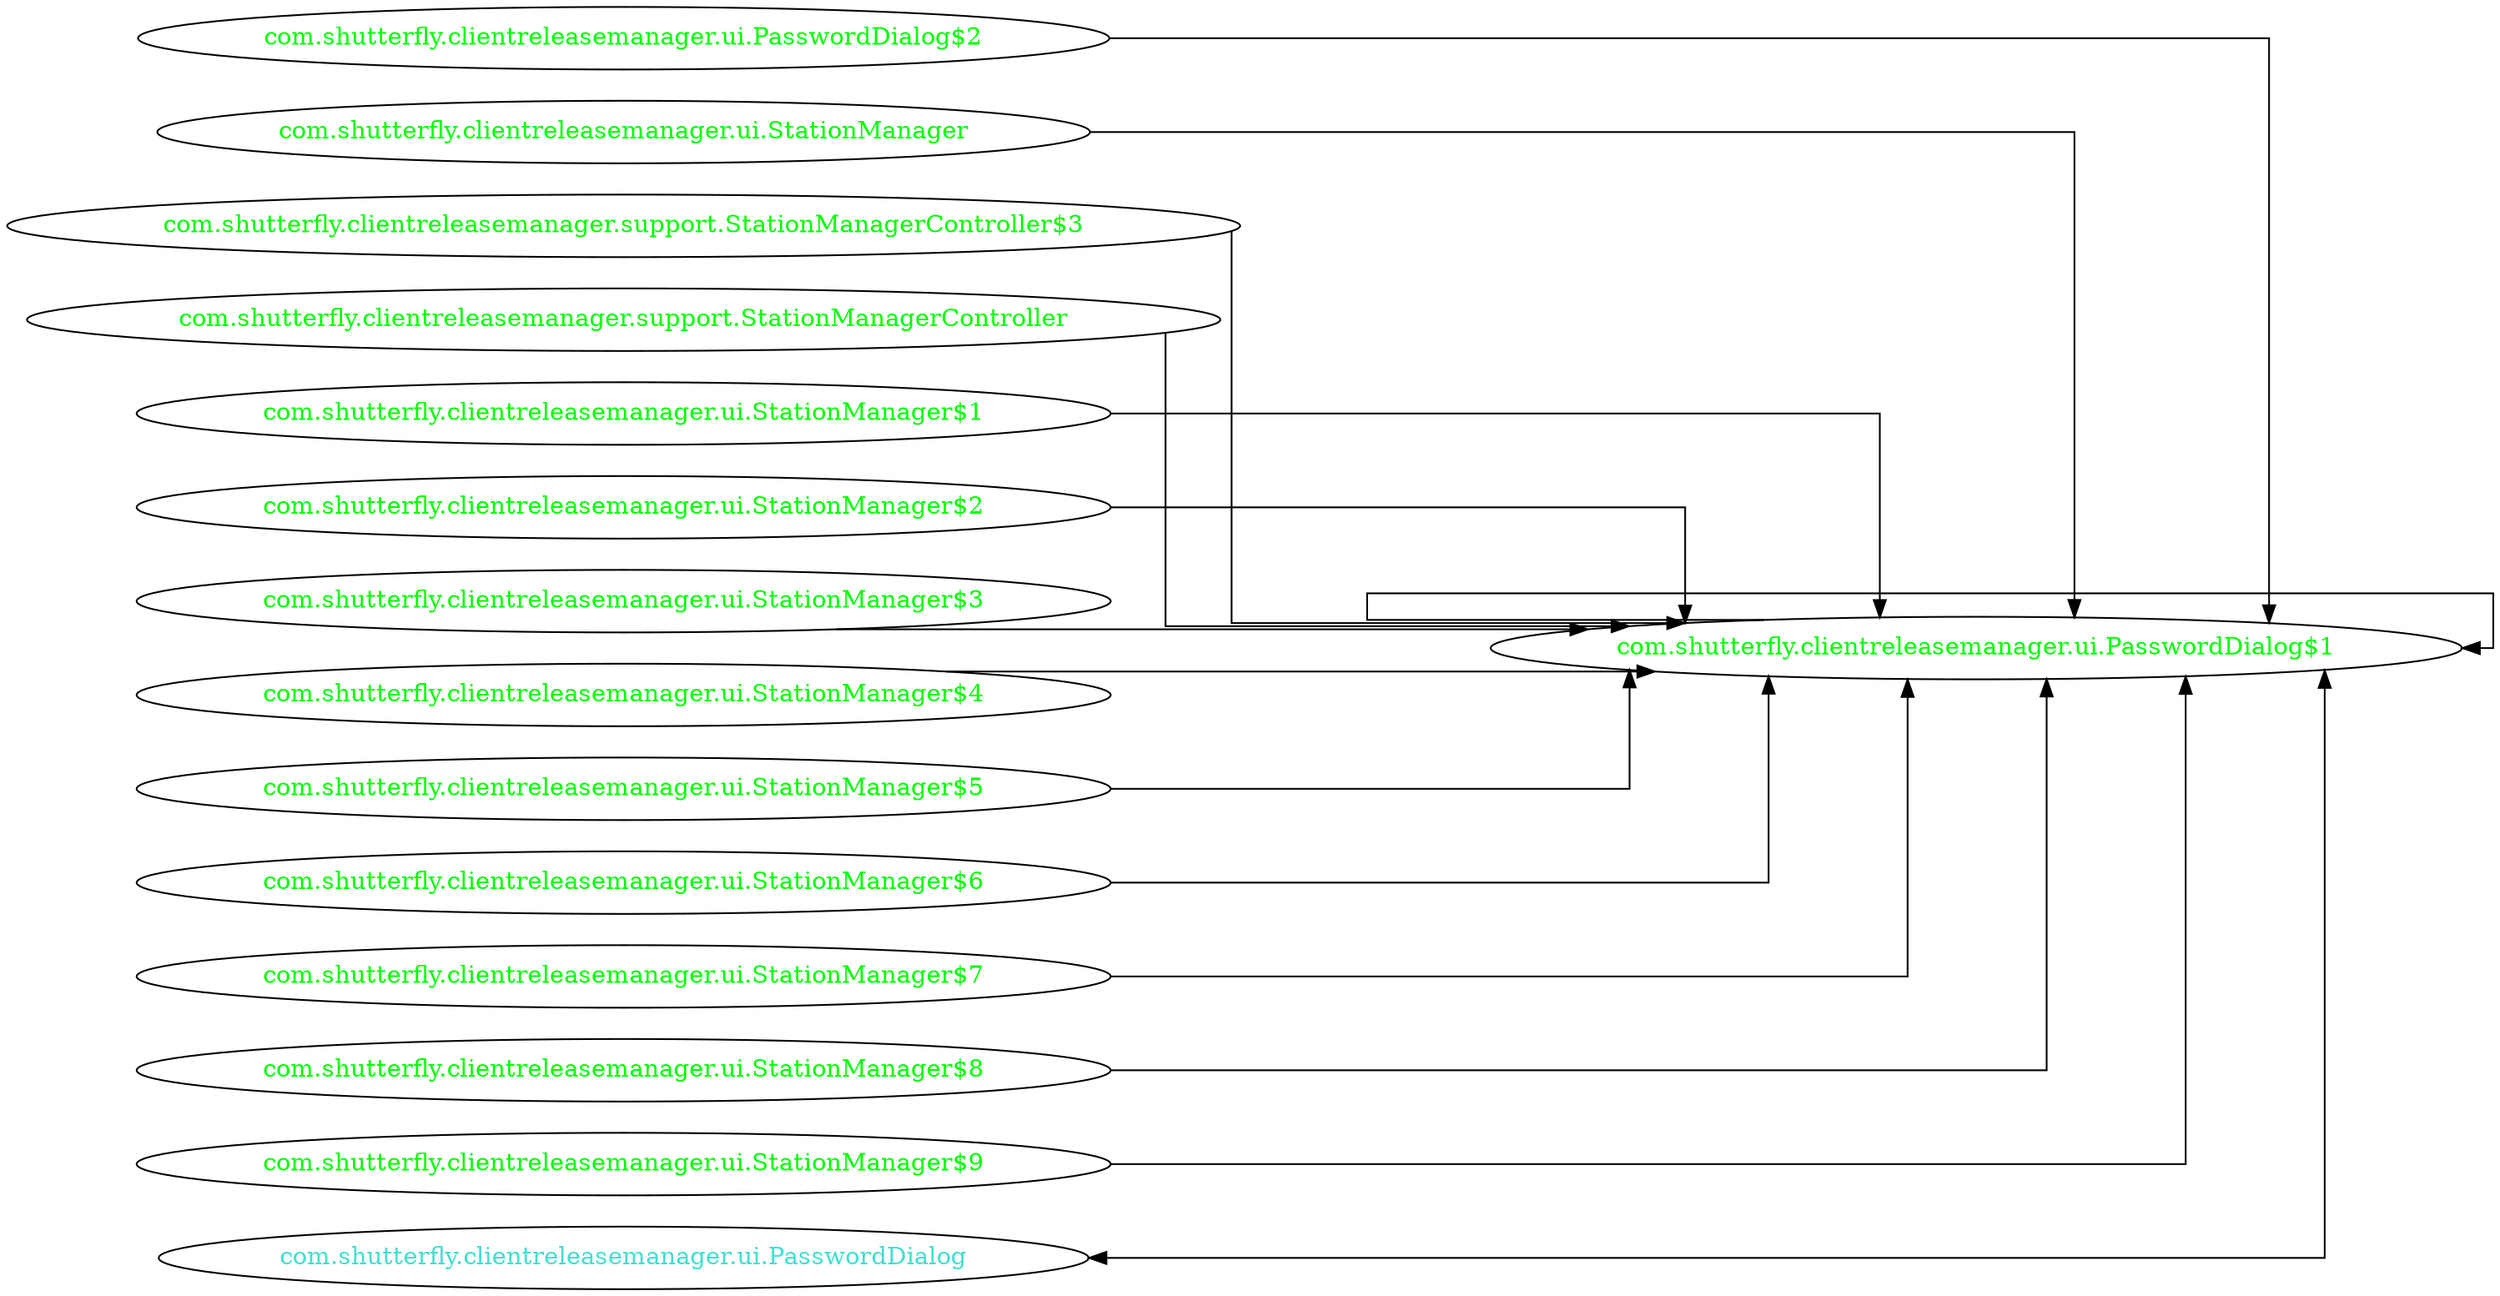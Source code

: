 digraph dependencyGraph {
 concentrate=true;
 ranksep="2.0";
 rankdir="LR"; 
 splines="ortho";
"com.shutterfly.clientreleasemanager.ui.PasswordDialog$1" [fontcolor="red"];
"com.shutterfly.clientreleasemanager.ui.PasswordDialog$1" [ fontcolor="green" ];
"com.shutterfly.clientreleasemanager.ui.PasswordDialog$1"->"com.shutterfly.clientreleasemanager.ui.PasswordDialog$1";
"com.shutterfly.clientreleasemanager.ui.PasswordDialog$2" [ fontcolor="green" ];
"com.shutterfly.clientreleasemanager.ui.PasswordDialog$2"->"com.shutterfly.clientreleasemanager.ui.PasswordDialog$1";
"com.shutterfly.clientreleasemanager.ui.StationManager" [ fontcolor="green" ];
"com.shutterfly.clientreleasemanager.ui.StationManager"->"com.shutterfly.clientreleasemanager.ui.PasswordDialog$1";
"com.shutterfly.clientreleasemanager.support.StationManagerController$3" [ fontcolor="green" ];
"com.shutterfly.clientreleasemanager.support.StationManagerController$3"->"com.shutterfly.clientreleasemanager.ui.PasswordDialog$1";
"com.shutterfly.clientreleasemanager.support.StationManagerController" [ fontcolor="green" ];
"com.shutterfly.clientreleasemanager.support.StationManagerController"->"com.shutterfly.clientreleasemanager.ui.PasswordDialog$1";
"com.shutterfly.clientreleasemanager.ui.StationManager$1" [ fontcolor="green" ];
"com.shutterfly.clientreleasemanager.ui.StationManager$1"->"com.shutterfly.clientreleasemanager.ui.PasswordDialog$1";
"com.shutterfly.clientreleasemanager.ui.StationManager$2" [ fontcolor="green" ];
"com.shutterfly.clientreleasemanager.ui.StationManager$2"->"com.shutterfly.clientreleasemanager.ui.PasswordDialog$1";
"com.shutterfly.clientreleasemanager.ui.StationManager$3" [ fontcolor="green" ];
"com.shutterfly.clientreleasemanager.ui.StationManager$3"->"com.shutterfly.clientreleasemanager.ui.PasswordDialog$1";
"com.shutterfly.clientreleasemanager.ui.StationManager$4" [ fontcolor="green" ];
"com.shutterfly.clientreleasemanager.ui.StationManager$4"->"com.shutterfly.clientreleasemanager.ui.PasswordDialog$1";
"com.shutterfly.clientreleasemanager.ui.StationManager$5" [ fontcolor="green" ];
"com.shutterfly.clientreleasemanager.ui.StationManager$5"->"com.shutterfly.clientreleasemanager.ui.PasswordDialog$1";
"com.shutterfly.clientreleasemanager.ui.StationManager$6" [ fontcolor="green" ];
"com.shutterfly.clientreleasemanager.ui.StationManager$6"->"com.shutterfly.clientreleasemanager.ui.PasswordDialog$1";
"com.shutterfly.clientreleasemanager.ui.StationManager$7" [ fontcolor="green" ];
"com.shutterfly.clientreleasemanager.ui.StationManager$7"->"com.shutterfly.clientreleasemanager.ui.PasswordDialog$1";
"com.shutterfly.clientreleasemanager.ui.StationManager$8" [ fontcolor="green" ];
"com.shutterfly.clientreleasemanager.ui.StationManager$8"->"com.shutterfly.clientreleasemanager.ui.PasswordDialog$1";
"com.shutterfly.clientreleasemanager.ui.StationManager$9" [ fontcolor="green" ];
"com.shutterfly.clientreleasemanager.ui.StationManager$9"->"com.shutterfly.clientreleasemanager.ui.PasswordDialog$1";
"com.shutterfly.clientreleasemanager.ui.PasswordDialog" [ fontcolor="turquoise" ];
"com.shutterfly.clientreleasemanager.ui.PasswordDialog"->"com.shutterfly.clientreleasemanager.ui.PasswordDialog$1" [dir=both];
}